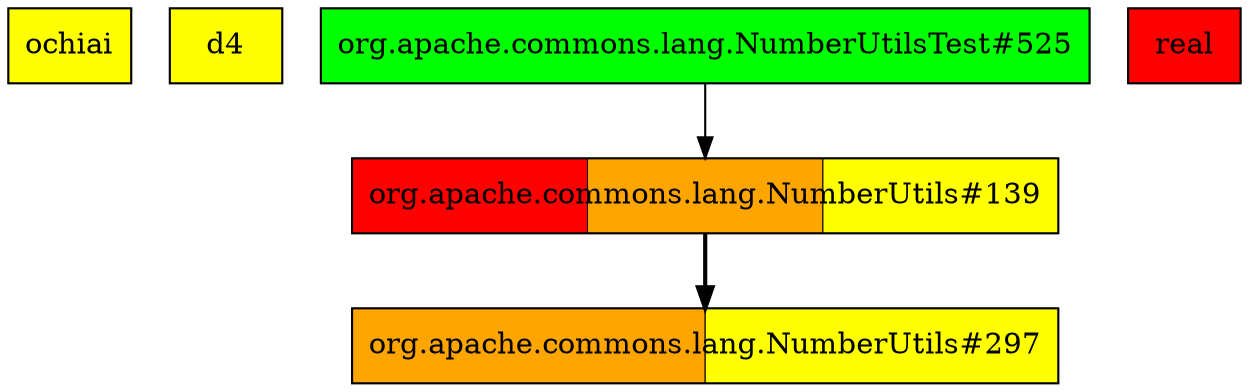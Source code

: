 digraph enhanced {
	"ochiai" [style=striped shape=box fillcolor="yellow"];
	"d4" [style=striped shape=box fillcolor="yellow"];
	"org.apache.commons.lang.NumberUtilsTest#525" [style=striped shape=box fillcolor="green"];
	"org.apache.commons.lang.NumberUtils#297" [style=striped shape=box fillcolor="orange:yellow"];
	"real" [style=striped shape=box fillcolor="red"];
	"org.apache.commons.lang.NumberUtils#139" [style=striped shape=box fillcolor="red:orange:yellow"];
	"org.apache.commons.lang.NumberUtils#139" -> "org.apache.commons.lang.NumberUtils#297" [style=bold];
	"org.apache.commons.lang.NumberUtilsTest#525" -> "org.apache.commons.lang.NumberUtils#139";
}
